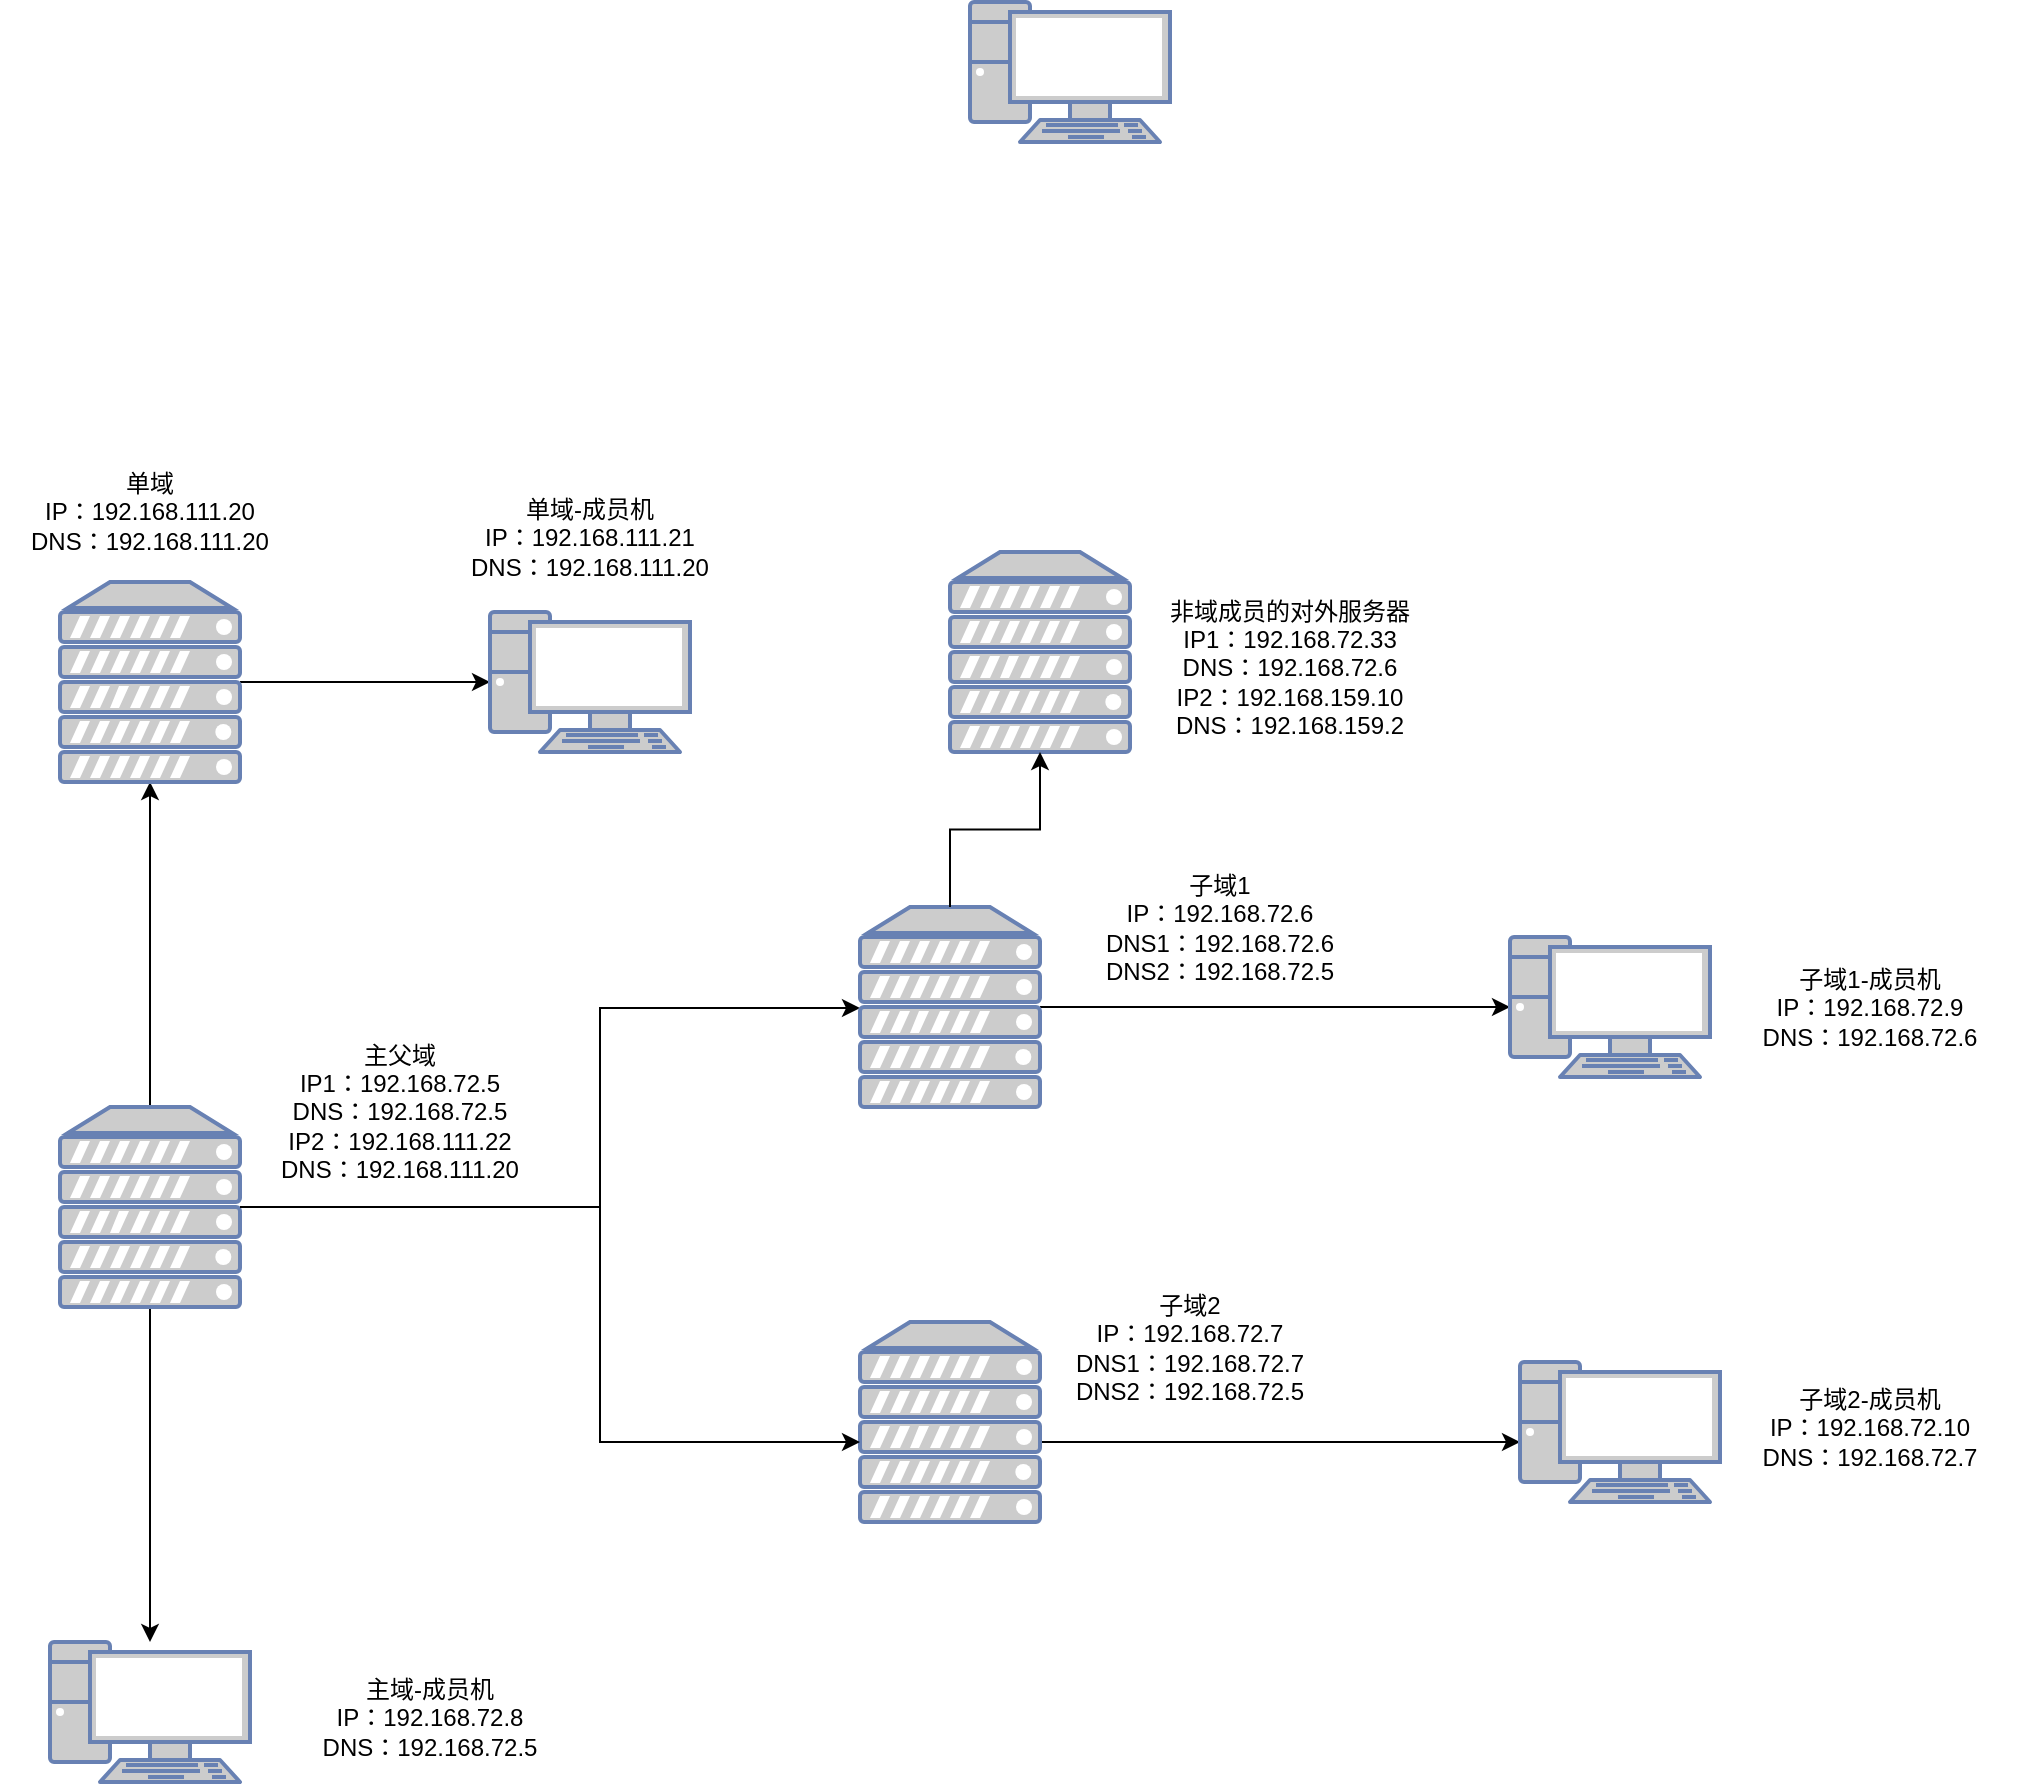<mxfile version="22.1.18" type="github">
  <diagram name="第 1 页" id="B0W3JR8AoADUTEzf3Xl4">
    <mxGraphModel dx="2074" dy="2032" grid="1" gridSize="10" guides="1" tooltips="1" connect="1" arrows="1" fold="1" page="1" pageScale="1" pageWidth="1600" pageHeight="900" math="0" shadow="0">
      <root>
        <mxCell id="0" />
        <mxCell id="1" parent="0" />
        <mxCell id="iWsHoCOtUD4oy4cMPRVb-10" style="edgeStyle=orthogonalEdgeStyle;rounded=0;orthogonalLoop=1;jettySize=auto;html=1;" parent="1" source="iWsHoCOtUD4oy4cMPRVb-1" target="iWsHoCOtUD4oy4cMPRVb-7" edge="1">
          <mxGeometry relative="1" as="geometry" />
        </mxCell>
        <mxCell id="iWsHoCOtUD4oy4cMPRVb-14" style="edgeStyle=orthogonalEdgeStyle;rounded=0;orthogonalLoop=1;jettySize=auto;html=1;" parent="1" source="iWsHoCOtUD4oy4cMPRVb-1" target="iWsHoCOtUD4oy4cMPRVb-4" edge="1">
          <mxGeometry relative="1" as="geometry" />
        </mxCell>
        <mxCell id="iWsHoCOtUD4oy4cMPRVb-38" style="edgeStyle=orthogonalEdgeStyle;rounded=0;orthogonalLoop=1;jettySize=auto;html=1;" parent="1" source="iWsHoCOtUD4oy4cMPRVb-1" target="iWsHoCOtUD4oy4cMPRVb-2" edge="1">
          <mxGeometry relative="1" as="geometry">
            <Array as="points">
              <mxPoint x="695" y="453" />
              <mxPoint x="695" y="353" />
            </Array>
          </mxGeometry>
        </mxCell>
        <mxCell id="iWsHoCOtUD4oy4cMPRVb-1" value="" style="fontColor=#0066CC;verticalAlign=top;verticalLabelPosition=bottom;labelPosition=center;align=center;html=1;outlineConnect=0;fillColor=#CCCCCC;strokeColor=#6881B3;gradientColor=none;gradientDirection=north;strokeWidth=2;shape=mxgraph.networks.server;" parent="1" vertex="1">
          <mxGeometry x="425" y="402.5" width="90" height="100" as="geometry" />
        </mxCell>
        <mxCell id="iWsHoCOtUD4oy4cMPRVb-36" style="edgeStyle=orthogonalEdgeStyle;rounded=0;orthogonalLoop=1;jettySize=auto;html=1;" parent="1" source="iWsHoCOtUD4oy4cMPRVb-2" target="iWsHoCOtUD4oy4cMPRVb-5" edge="1">
          <mxGeometry relative="1" as="geometry" />
        </mxCell>
        <mxCell id="iWsHoCOtUD4oy4cMPRVb-2" value="" style="fontColor=#0066CC;verticalAlign=top;verticalLabelPosition=bottom;labelPosition=center;align=center;html=1;outlineConnect=0;fillColor=#CCCCCC;strokeColor=#6881B3;gradientColor=none;gradientDirection=north;strokeWidth=2;shape=mxgraph.networks.server;" parent="1" vertex="1">
          <mxGeometry x="825" y="302.5" width="90" height="100" as="geometry" />
        </mxCell>
        <mxCell id="iWsHoCOtUD4oy4cMPRVb-34" style="edgeStyle=orthogonalEdgeStyle;rounded=0;orthogonalLoop=1;jettySize=auto;html=1;" parent="1" source="iWsHoCOtUD4oy4cMPRVb-3" target="iWsHoCOtUD4oy4cMPRVb-6" edge="1">
          <mxGeometry relative="1" as="geometry">
            <Array as="points">
              <mxPoint x="1120" y="570" />
              <mxPoint x="1120" y="570" />
            </Array>
          </mxGeometry>
        </mxCell>
        <mxCell id="iWsHoCOtUD4oy4cMPRVb-3" value="" style="fontColor=#0066CC;verticalAlign=top;verticalLabelPosition=bottom;labelPosition=center;align=center;html=1;outlineConnect=0;fillColor=#CCCCCC;strokeColor=#6881B3;gradientColor=none;gradientDirection=north;strokeWidth=2;shape=mxgraph.networks.server;" parent="1" vertex="1">
          <mxGeometry x="825" y="510" width="90" height="100" as="geometry" />
        </mxCell>
        <mxCell id="iWsHoCOtUD4oy4cMPRVb-31" style="edgeStyle=orthogonalEdgeStyle;rounded=0;orthogonalLoop=1;jettySize=auto;html=1;" parent="1" source="iWsHoCOtUD4oy4cMPRVb-4" target="iWsHoCOtUD4oy4cMPRVb-8" edge="1">
          <mxGeometry relative="1" as="geometry" />
        </mxCell>
        <mxCell id="iWsHoCOtUD4oy4cMPRVb-4" value="" style="fontColor=#0066CC;verticalAlign=top;verticalLabelPosition=bottom;labelPosition=center;align=center;html=1;outlineConnect=0;fillColor=#CCCCCC;strokeColor=#6881B3;gradientColor=none;gradientDirection=north;strokeWidth=2;shape=mxgraph.networks.server;" parent="1" vertex="1">
          <mxGeometry x="425" y="140" width="90" height="100" as="geometry" />
        </mxCell>
        <mxCell id="iWsHoCOtUD4oy4cMPRVb-5" value="" style="fontColor=#0066CC;verticalAlign=top;verticalLabelPosition=bottom;labelPosition=center;align=center;html=1;outlineConnect=0;fillColor=#CCCCCC;strokeColor=#6881B3;gradientColor=none;gradientDirection=north;strokeWidth=2;shape=mxgraph.networks.pc;" parent="1" vertex="1">
          <mxGeometry x="1150" y="317.5" width="100" height="70" as="geometry" />
        </mxCell>
        <mxCell id="iWsHoCOtUD4oy4cMPRVb-6" value="" style="fontColor=#0066CC;verticalAlign=top;verticalLabelPosition=bottom;labelPosition=center;align=center;html=1;outlineConnect=0;fillColor=#CCCCCC;strokeColor=#6881B3;gradientColor=none;gradientDirection=north;strokeWidth=2;shape=mxgraph.networks.pc;" parent="1" vertex="1">
          <mxGeometry x="1155" y="530" width="100" height="70" as="geometry" />
        </mxCell>
        <mxCell id="iWsHoCOtUD4oy4cMPRVb-7" value="" style="fontColor=#0066CC;verticalAlign=top;verticalLabelPosition=bottom;labelPosition=center;align=center;html=1;outlineConnect=0;fillColor=#CCCCCC;strokeColor=#6881B3;gradientColor=none;gradientDirection=north;strokeWidth=2;shape=mxgraph.networks.pc;" parent="1" vertex="1">
          <mxGeometry x="420" y="670" width="100" height="70" as="geometry" />
        </mxCell>
        <mxCell id="iWsHoCOtUD4oy4cMPRVb-8" value="" style="fontColor=#0066CC;verticalAlign=top;verticalLabelPosition=bottom;labelPosition=center;align=center;html=1;outlineConnect=0;fillColor=#CCCCCC;strokeColor=#6881B3;gradientColor=none;gradientDirection=north;strokeWidth=2;shape=mxgraph.networks.pc;" parent="1" vertex="1">
          <mxGeometry x="640" y="155" width="100" height="70" as="geometry" />
        </mxCell>
        <mxCell id="iWsHoCOtUD4oy4cMPRVb-11" style="edgeStyle=orthogonalEdgeStyle;rounded=0;orthogonalLoop=1;jettySize=auto;html=1;exitX=1;exitY=0.5;exitDx=0;exitDy=0;exitPerimeter=0;" parent="1" source="iWsHoCOtUD4oy4cMPRVb-1" target="iWsHoCOtUD4oy4cMPRVb-3" edge="1">
          <mxGeometry relative="1" as="geometry">
            <mxPoint x="475" y="502.5" as="sourcePoint" />
            <mxPoint x="955" y="417.5" as="targetPoint" />
            <Array as="points">
              <mxPoint x="695" y="453" />
              <mxPoint x="695" y="570" />
            </Array>
          </mxGeometry>
        </mxCell>
        <mxCell id="iWsHoCOtUD4oy4cMPRVb-16" value="主父域&lt;br&gt;IP1：192.168.72.5&lt;br&gt;DNS：192.168.72.5&lt;br&gt;IP2：192.168.111.22&lt;br&gt;DNS：192.168.111.20" style="text;strokeColor=none;align=center;fillColor=none;html=1;verticalAlign=middle;whiteSpace=wrap;rounded=0;" parent="1" vertex="1">
          <mxGeometry x="520" y="370" width="150" height="70" as="geometry" />
        </mxCell>
        <mxCell id="iWsHoCOtUD4oy4cMPRVb-17" value="子域1&lt;br&gt;IP：192.168.72.6&lt;br&gt;DNS1：192.168.72.6&lt;br&gt;DNS2：192.168.72.5" style="text;strokeColor=none;align=center;fillColor=none;html=1;verticalAlign=middle;whiteSpace=wrap;rounded=0;" parent="1" vertex="1">
          <mxGeometry x="935" y="280" width="140" height="65" as="geometry" />
        </mxCell>
        <mxCell id="iWsHoCOtUD4oy4cMPRVb-24" value="单域-成员机&lt;br&gt;IP：192.168.111.21&lt;br&gt;DNS：192.168.111.20" style="text;strokeColor=none;align=center;fillColor=none;html=1;verticalAlign=middle;whiteSpace=wrap;rounded=0;" parent="1" vertex="1">
          <mxGeometry x="615" y="85" width="150" height="65" as="geometry" />
        </mxCell>
        <mxCell id="iWsHoCOtUD4oy4cMPRVb-25" value="子域2&lt;br&gt;IP：192.168.72.7&lt;br&gt;DNS1：192.168.72.7&lt;br&gt;DNS2：192.168.72.5" style="text;strokeColor=none;align=center;fillColor=none;html=1;verticalAlign=middle;whiteSpace=wrap;rounded=0;" parent="1" vertex="1">
          <mxGeometry x="925" y="490" width="130" height="65" as="geometry" />
        </mxCell>
        <mxCell id="iWsHoCOtUD4oy4cMPRVb-26" value="单域&lt;br&gt;IP：192.168.111.20&lt;br&gt;DNS：192.168.111.20" style="text;strokeColor=none;align=center;fillColor=none;html=1;verticalAlign=middle;whiteSpace=wrap;rounded=0;" parent="1" vertex="1">
          <mxGeometry x="395" y="70" width="150" height="70" as="geometry" />
        </mxCell>
        <mxCell id="iWsHoCOtUD4oy4cMPRVb-27" value="子域2-成员机&lt;br&gt;IP：192.168.72.10&lt;br&gt;DNS：192.168.72.7" style="text;strokeColor=none;align=center;fillColor=none;html=1;verticalAlign=middle;whiteSpace=wrap;rounded=0;" parent="1" vertex="1">
          <mxGeometry x="1255" y="530" width="150" height="65" as="geometry" />
        </mxCell>
        <mxCell id="iWsHoCOtUD4oy4cMPRVb-29" value="子域1-成员机&lt;br&gt;IP：192.168.72.9&lt;br&gt;DNS：192.168.72.6" style="text;strokeColor=none;align=center;fillColor=none;html=1;verticalAlign=middle;whiteSpace=wrap;rounded=0;" parent="1" vertex="1">
          <mxGeometry x="1255" y="317.5" width="150" height="70" as="geometry" />
        </mxCell>
        <mxCell id="iWsHoCOtUD4oy4cMPRVb-30" value="主域-成员机&lt;br&gt;IP：192.168.72.8&lt;br&gt;DNS：192.168.72.5" style="text;strokeColor=none;align=center;fillColor=none;html=1;verticalAlign=middle;whiteSpace=wrap;rounded=0;" parent="1" vertex="1">
          <mxGeometry x="535" y="675" width="150" height="65" as="geometry" />
        </mxCell>
        <mxCell id="8n2-0wE2lXm2Os-z7Kmt-4" value="" style="fontColor=#0066CC;verticalAlign=top;verticalLabelPosition=bottom;labelPosition=center;align=center;html=1;outlineConnect=0;fillColor=#CCCCCC;strokeColor=#6881B3;gradientColor=none;gradientDirection=north;strokeWidth=2;shape=mxgraph.networks.server;" parent="1" vertex="1">
          <mxGeometry x="870" y="125" width="90" height="100" as="geometry" />
        </mxCell>
        <mxCell id="8n2-0wE2lXm2Os-z7Kmt-5" style="edgeStyle=orthogonalEdgeStyle;rounded=0;orthogonalLoop=1;jettySize=auto;html=1;entryX=0.5;entryY=1;entryDx=0;entryDy=0;entryPerimeter=0;" parent="1" source="iWsHoCOtUD4oy4cMPRVb-2" target="8n2-0wE2lXm2Os-z7Kmt-4" edge="1">
          <mxGeometry relative="1" as="geometry" />
        </mxCell>
        <mxCell id="8n2-0wE2lXm2Os-z7Kmt-6" value="非域成员的对外服务器&lt;br&gt;IP1：192.168.72.33&lt;br&gt;DNS：192.168.72.6&lt;br&gt;IP2：192.168.159.10&lt;br style=&quot;border-color: var(--border-color);&quot;&gt;DNS：192.168.159.2" style="text;strokeColor=none;align=center;fillColor=none;html=1;verticalAlign=middle;whiteSpace=wrap;rounded=0;" parent="1" vertex="1">
          <mxGeometry x="970" y="140" width="140" height="85" as="geometry" />
        </mxCell>
        <mxCell id="vUqmymgRFWOI4V09yPzi-1" value="" style="fontColor=#0066CC;verticalAlign=top;verticalLabelPosition=bottom;labelPosition=center;align=center;html=1;outlineConnect=0;fillColor=#CCCCCC;strokeColor=#6881B3;gradientColor=none;gradientDirection=north;strokeWidth=2;shape=mxgraph.networks.pc;" vertex="1" parent="1">
          <mxGeometry x="880" y="-150" width="100" height="70" as="geometry" />
        </mxCell>
      </root>
    </mxGraphModel>
  </diagram>
</mxfile>
